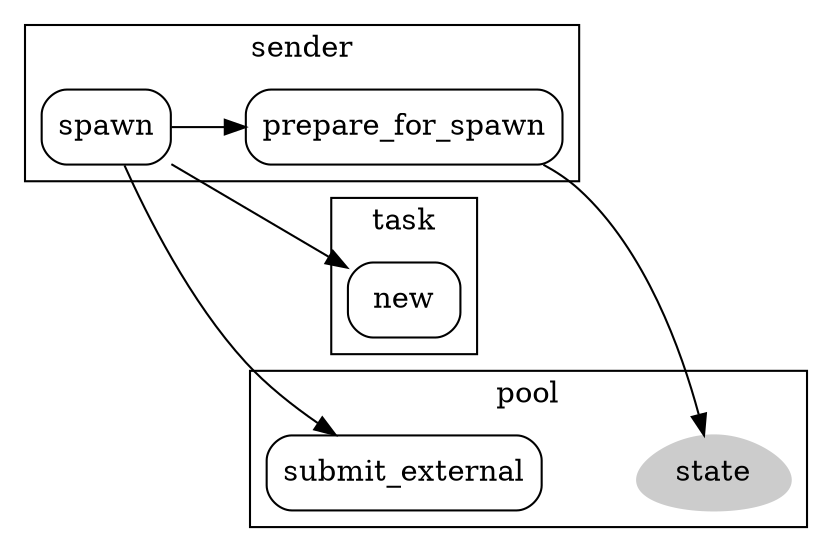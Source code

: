 //
// thread_pool_sender.dot
//
// Created on 07-10-2019 by xieyu
//
digraph thread_pool_sender {
  rankdir=LR;
  newrank=true;
  node[shape=box;style=rounded];

  subgraph cluster_sender {
    label="sender"
    spawn -> prepare_for_spawn;
  }

  subgraph cluster_task {
    label="task"
    task_new[label="new"];
  }

  subgraph cluster_pool {
    label="pool"
    submit_external;
    state[shape=egg;style=filled;color=gray80];
  }

  spawn -> {submit_external, task_new};
  prepare_for_spawn -> state;
}
